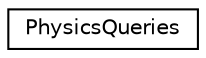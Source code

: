digraph G
{
  edge [fontname="Helvetica",fontsize="10",labelfontname="Helvetica",labelfontsize="10"];
  node [fontname="Helvetica",fontsize="10",shape=record];
  rankdir="LR";
  Node1 [label="PhysicsQueries",height=0.2,width=0.4,color="black", fillcolor="white", style="filled",URL="$class_physics_queries.html"];
}
